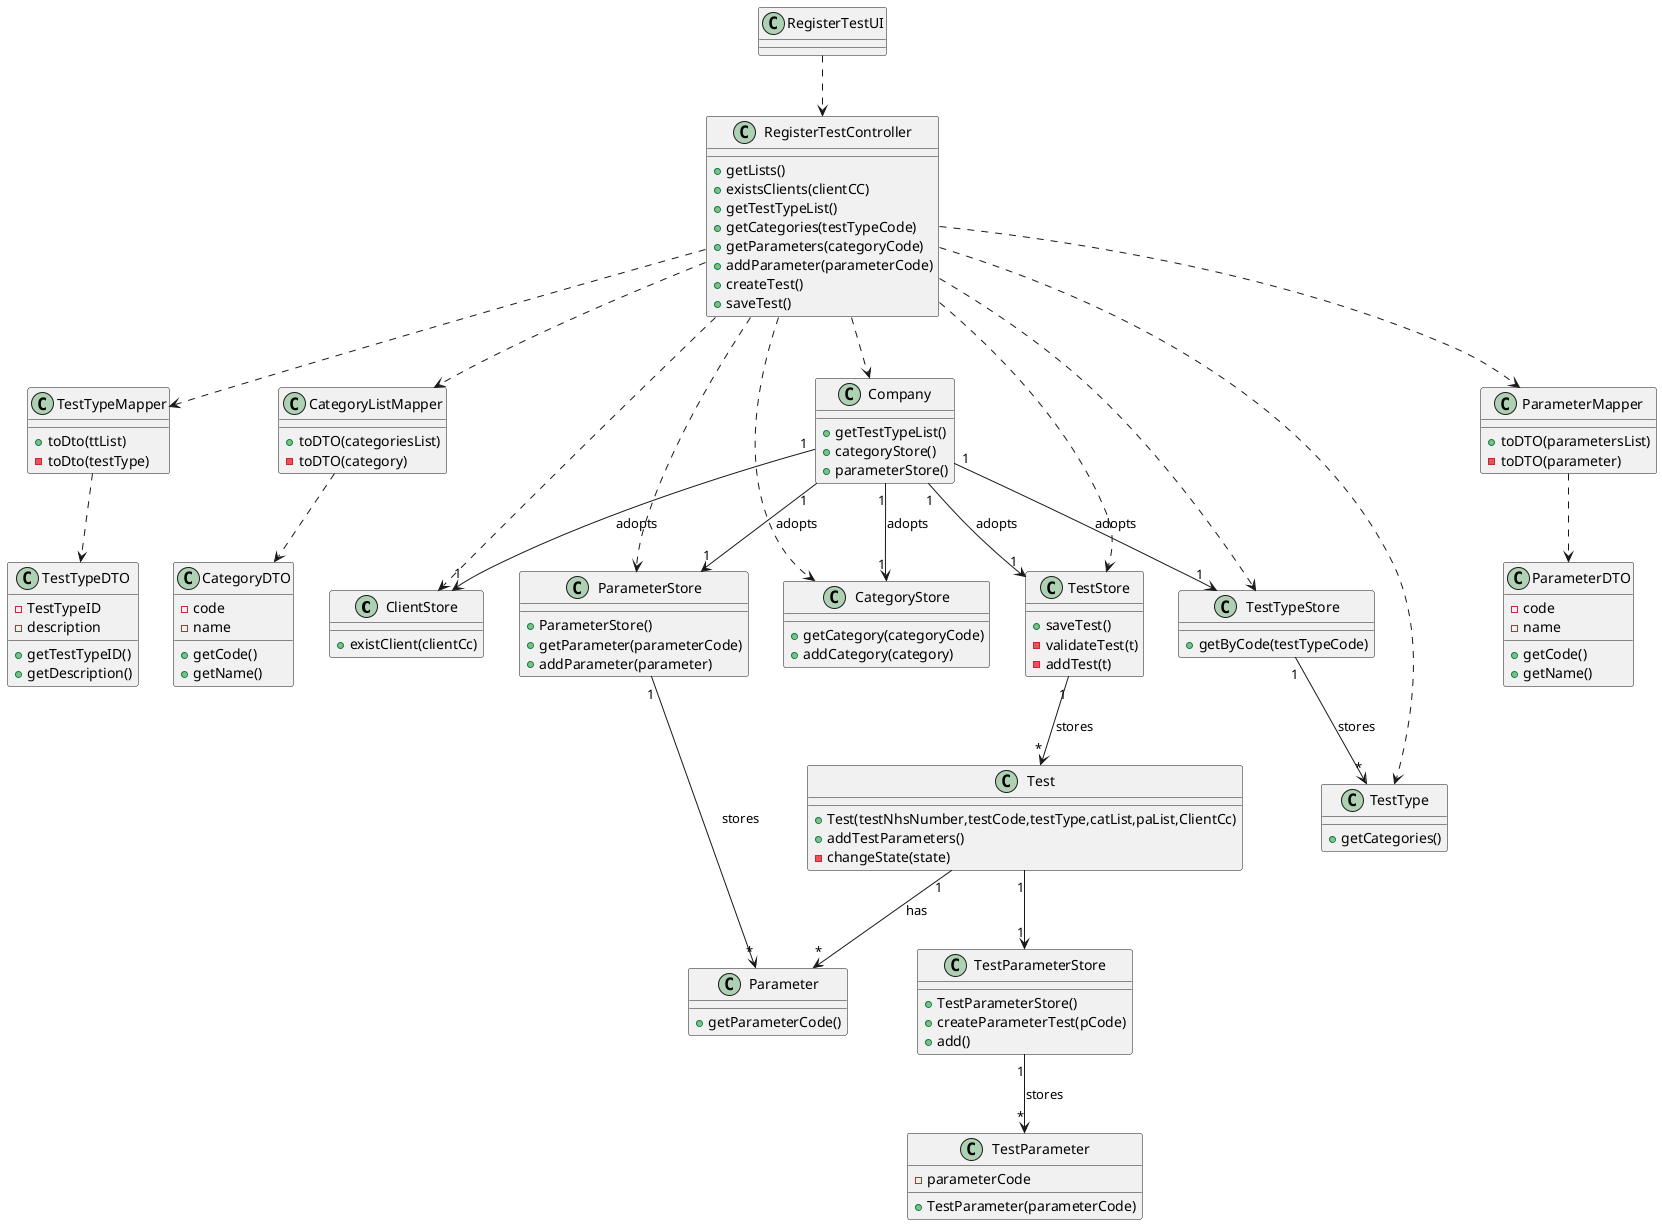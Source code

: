 @startuml
'https://plantuml.com/class-diagram

class ClientStore{
+existClient(clientCc)
}
class TestStore{
+saveTest()
-validateTest(t)
-addTest(t)
}
class TestTypeStore{
+getByCode(testTypeCode)
}
class ParameterStore{
+ParameterStore()
+getParameter(parameterCode)
+addParameter(parameter)
}
class CategoryStore{
+getCategory(categoryCode)
+addCategory(category)
}
class TestTypeMapper{
+toDto(ttList)
-toDto(testType)
}
class TestTypeDTO{
-TestTypeID
-description
+getTestTypeID()
+getDescription()
}

class CategoryListMapper{
+toDTO(categoriesList)
-toDTO(category)
}
class CategoryDTO{
-code
-name
+getCode()
+getName()
}

class ParameterMapper{
+toDTO(parametersList)
-toDTO(parameter)
}
class ParameterDTO{
-code
-name
+getCode()
+getName()
}

class Company{
+getTestTypeList()
+categoryStore()
+parameterStore()
}
class RegisterTestController{
+getLists()
+existsClients(clientCC)
+getTestTypeList()
+getCategories(testTypeCode)
+getParameters(categoryCode)
+addParameter(parameterCode)
+createTest()
+saveTest()
}
class RegisterTestUI{
}

class TestType{
+getCategories()
}

class Test{
+Test(testNhsNumber,testCode,testType,catList,paList,ClientCc)
+addTestParameters()
-changeState(state)
}
class TestParameterStore{
+TestParameterStore()
+createParameterTest(pCode)
+add()
}
class TestParameter{
-parameterCode
+TestParameter(parameterCode)
}

class Parameter{
+getParameterCode()
}


RegisterTestUI ..> RegisterTestController
RegisterTestController ..>CategoryListMapper
RegisterTestController ..>TestTypeMapper
RegisterTestController ..>TestType
RegisterTestController ..>Company
RegisterTestController ..>ParameterStore
RegisterTestController ..>TestStore
RegisterTestController ..>CategoryStore
RegisterTestController ..>ParameterMapper
RegisterTestController ..>TestTypeStore
RegisterTestController ..>ClientStore

ParameterMapper ..> ParameterDTO
CategoryListMapper ..> CategoryDTO
TestTypeMapper ..> TestTypeDTO

Company "1" --> "1" TestTypeStore: adopts
Company "1" --> "1" ClientStore: adopts
Company "1" --> "1" ParameterStore: adopts
Company "1" --> "1" TestStore: adopts
Company "1" --> "1" CategoryStore: adopts

TestTypeStore "1" --> "*" TestType:stores
TestStore "1" --> "*" Test: stores
Test "1" --> "1" TestParameterStore
TestParameterStore "1" --> "*" TestParameter: stores
ParameterStore "1" --> "*" Parameter: stores
Test "1" --> "*" Parameter: has
@enduml